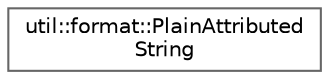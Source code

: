 digraph "Graphical Class Hierarchy"
{
 // LATEX_PDF_SIZE
  bgcolor="transparent";
  edge [fontname=Helvetica,fontsize=10,labelfontname=Helvetica,labelfontsize=10];
  node [fontname=Helvetica,fontsize=10,shape=box,height=0.2,width=0.4];
  rankdir="LR";
  Node0 [id="Node000000",label="util::format::PlainAttributed\lString",height=0.2,width=0.4,color="grey40", fillcolor="white", style="filled",URL="$d5/d3f/structutil_1_1format_1_1PlainAttributedString.html",tooltip=" "];
}
